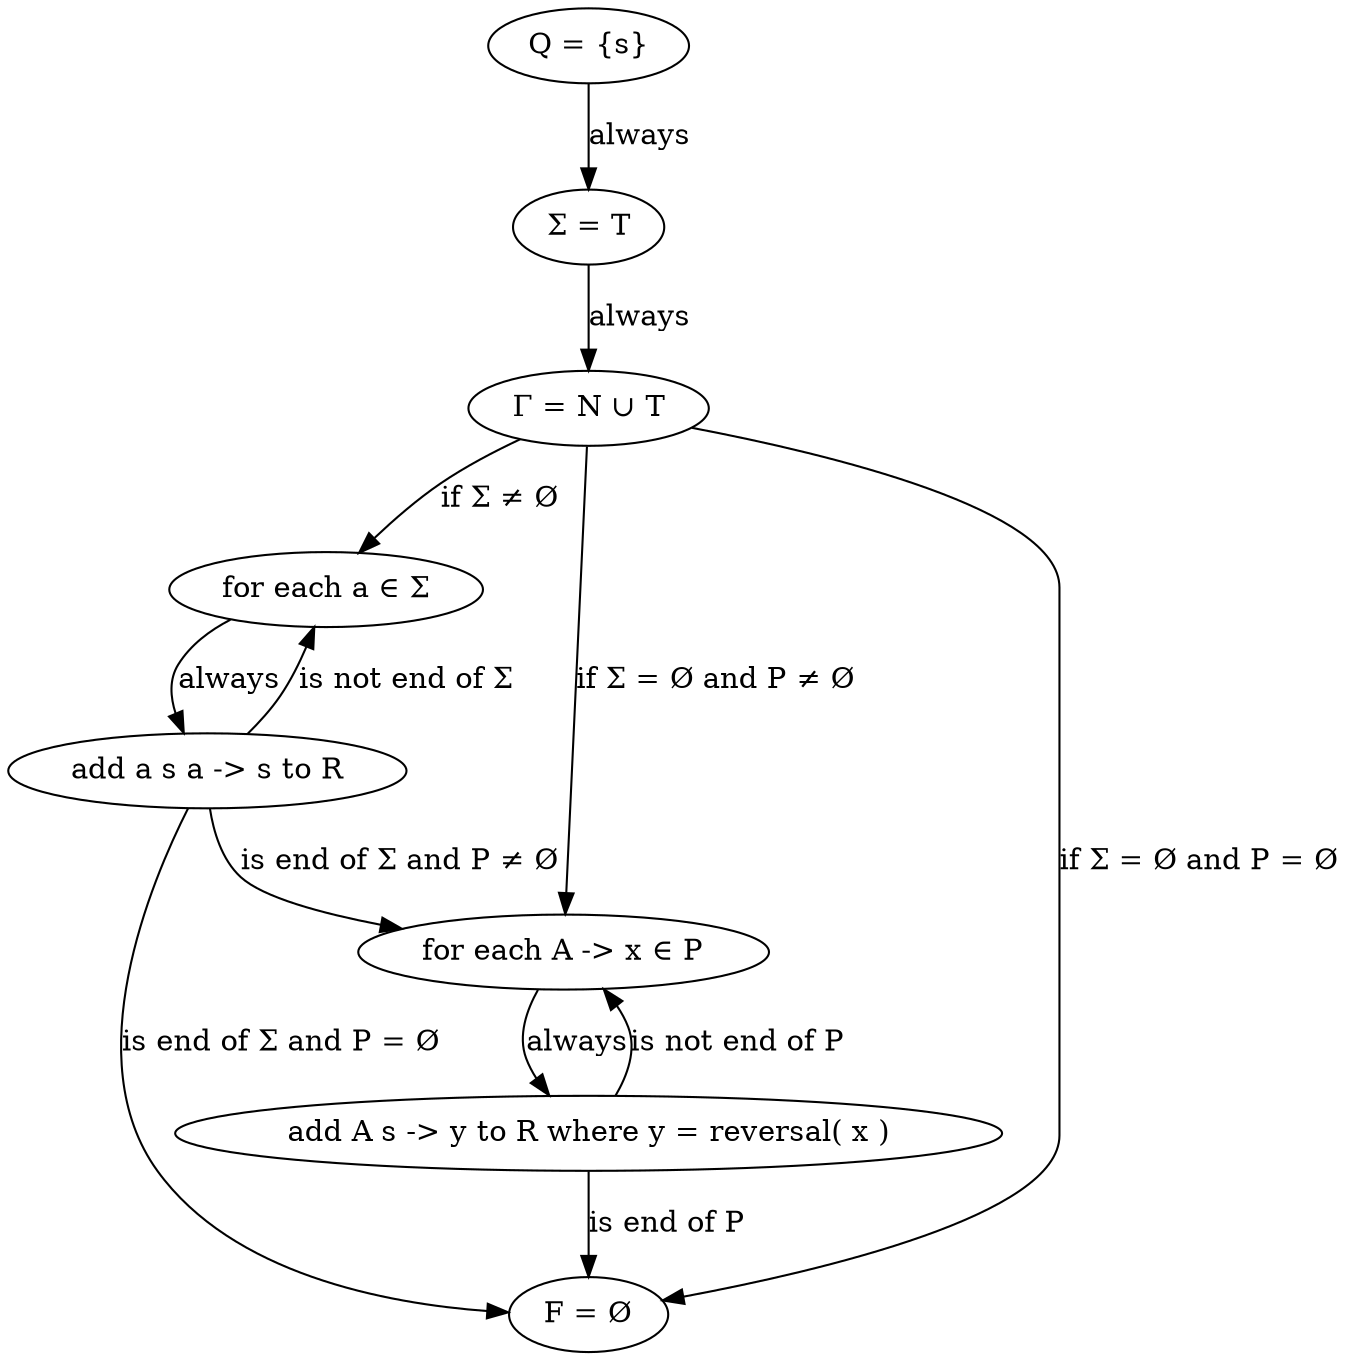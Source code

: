 digraph {
	"Q = {s}" -> "Σ = T"[label="always"];
	"Σ = T" -> "Γ = N ∪ T"[label="always"];
	"Γ = N ∪ T" -> "for each a ∈ Σ"[label="if Σ ≠ Ø"];	
	"Γ = N ∪ T" -> "for each A -> x ∈ P"[label="if Σ = Ø and P ≠ Ø"];
	"Γ = N ∪ T" -> "F = Ø"[label="if Σ = Ø and P = Ø"];
	"for each a ∈ Σ" -> "add a s a -> s to R"[label="always"];
	"add a s a -> s to R" -> "for each a ∈ Σ"[label="is not end of Σ"];
	"add a s a -> s to R" -> "for each A -> x ∈ P"[label="is end of Σ and P ≠ Ø"];
	"add a s a -> s to R" -> "F = Ø"[label="is end of Σ and P = Ø"];
	"for each A -> x ∈ P" -> "add A s -> y to R where y = reversal( x )"[label="always"];
	"add A s -> y to R where y = reversal( x )" -> "for each A -> x ∈ P"[label="is not end of P"];
	"add A s -> y to R where y = reversal( x )" -> "F = Ø"[label="is end of P"];
}